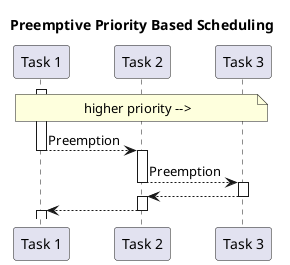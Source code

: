 @startuml

title Preemptive Priority Based Scheduling
note across: higher priority -->

activate "Task 1"
"Task 1" --> "Task 2" --++: Preemption
"Task 2" --> "Task 3" --++: Preemption
"Task 3" --> "Task 2" --++:
"Task 2" --> "Task 1" --++:

@enduml